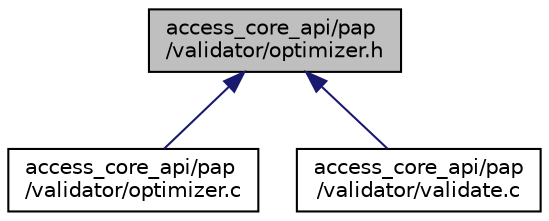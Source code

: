 digraph "access_core_api/pap/validator/optimizer.h"
{
  edge [fontname="Helvetica",fontsize="10",labelfontname="Helvetica",labelfontsize="10"];
  node [fontname="Helvetica",fontsize="10",shape=record];
  Node6 [label="access_core_api/pap\l/validator/optimizer.h",height=0.2,width=0.4,color="black", fillcolor="grey75", style="filled", fontcolor="black"];
  Node6 -> Node7 [dir="back",color="midnightblue",fontsize="10",style="solid",fontname="Helvetica"];
  Node7 [label="access_core_api/pap\l/validator/optimizer.c",height=0.2,width=0.4,color="black", fillcolor="white", style="filled",URL="$optimizer_8c.html"];
  Node6 -> Node8 [dir="back",color="midnightblue",fontsize="10",style="solid",fontname="Helvetica"];
  Node8 [label="access_core_api/pap\l/validator/validate.c",height=0.2,width=0.4,color="black", fillcolor="white", style="filled",URL="$validate_8c.html"];
}
